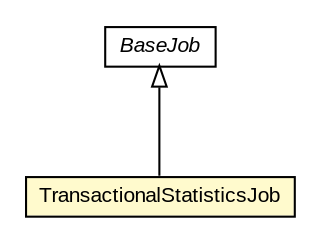 #!/usr/local/bin/dot
#
# Class diagram 
# Generated by UMLGraph version R5_6-24-gf6e263 (http://www.umlgraph.org/)
#

digraph G {
	edge [fontname="arial",fontsize=10,labelfontname="arial",labelfontsize=10];
	node [fontname="arial",fontsize=10,shape=plaintext];
	nodesep=0.25;
	ranksep=0.5;
	// org.miloss.fgsms.statistics.jobs.TransactionalStatisticsJob
	c69 [label=<<table title="org.miloss.fgsms.statistics.jobs.TransactionalStatisticsJob" border="0" cellborder="1" cellspacing="0" cellpadding="2" port="p" bgcolor="lemonChiffon" href="./TransactionalStatisticsJob.html">
		<tr><td><table border="0" cellspacing="0" cellpadding="1">
<tr><td align="center" balign="center"> TransactionalStatisticsJob </td></tr>
		</table></td></tr>
		</table>>, URL="./TransactionalStatisticsJob.html", fontname="arial", fontcolor="black", fontsize=10.0];
	// org.miloss.fgsms.statistics.jobs.BaseJob
	c73 [label=<<table title="org.miloss.fgsms.statistics.jobs.BaseJob" border="0" cellborder="1" cellspacing="0" cellpadding="2" port="p" href="./BaseJob.html">
		<tr><td><table border="0" cellspacing="0" cellpadding="1">
<tr><td align="center" balign="center"><font face="arial italic"> BaseJob </font></td></tr>
		</table></td></tr>
		</table>>, URL="./BaseJob.html", fontname="arial", fontcolor="black", fontsize=10.0];
	//org.miloss.fgsms.statistics.jobs.TransactionalStatisticsJob extends org.miloss.fgsms.statistics.jobs.BaseJob
	c73:p -> c69:p [dir=back,arrowtail=empty];
}

